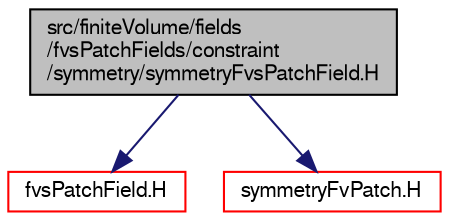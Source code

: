 digraph "src/finiteVolume/fields/fvsPatchFields/constraint/symmetry/symmetryFvsPatchField.H"
{
  bgcolor="transparent";
  edge [fontname="FreeSans",fontsize="10",labelfontname="FreeSans",labelfontsize="10"];
  node [fontname="FreeSans",fontsize="10",shape=record];
  Node0 [label="src/finiteVolume/fields\l/fvsPatchFields/constraint\l/symmetry/symmetryFvsPatchField.H",height=0.2,width=0.4,color="black", fillcolor="grey75", style="filled", fontcolor="black"];
  Node0 -> Node1 [color="midnightblue",fontsize="10",style="solid",fontname="FreeSans"];
  Node1 [label="fvsPatchField.H",height=0.2,width=0.4,color="red",URL="$a02711.html"];
  Node0 -> Node187 [color="midnightblue",fontsize="10",style="solid",fontname="FreeSans"];
  Node187 [label="symmetryFvPatch.H",height=0.2,width=0.4,color="red",URL="$a03632.html"];
}
